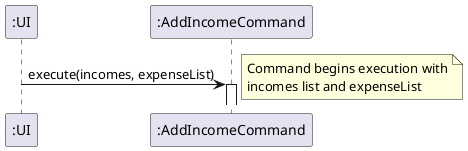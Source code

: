 @startuml
participant ":UI" as UI
participant ":AddIncomeCommand" as AddCommand

UI -> AddCommand : execute(incomes, expenseList)
activate AddCommand
note right: Command begins execution with\nincomes list and expenseList

@enduml